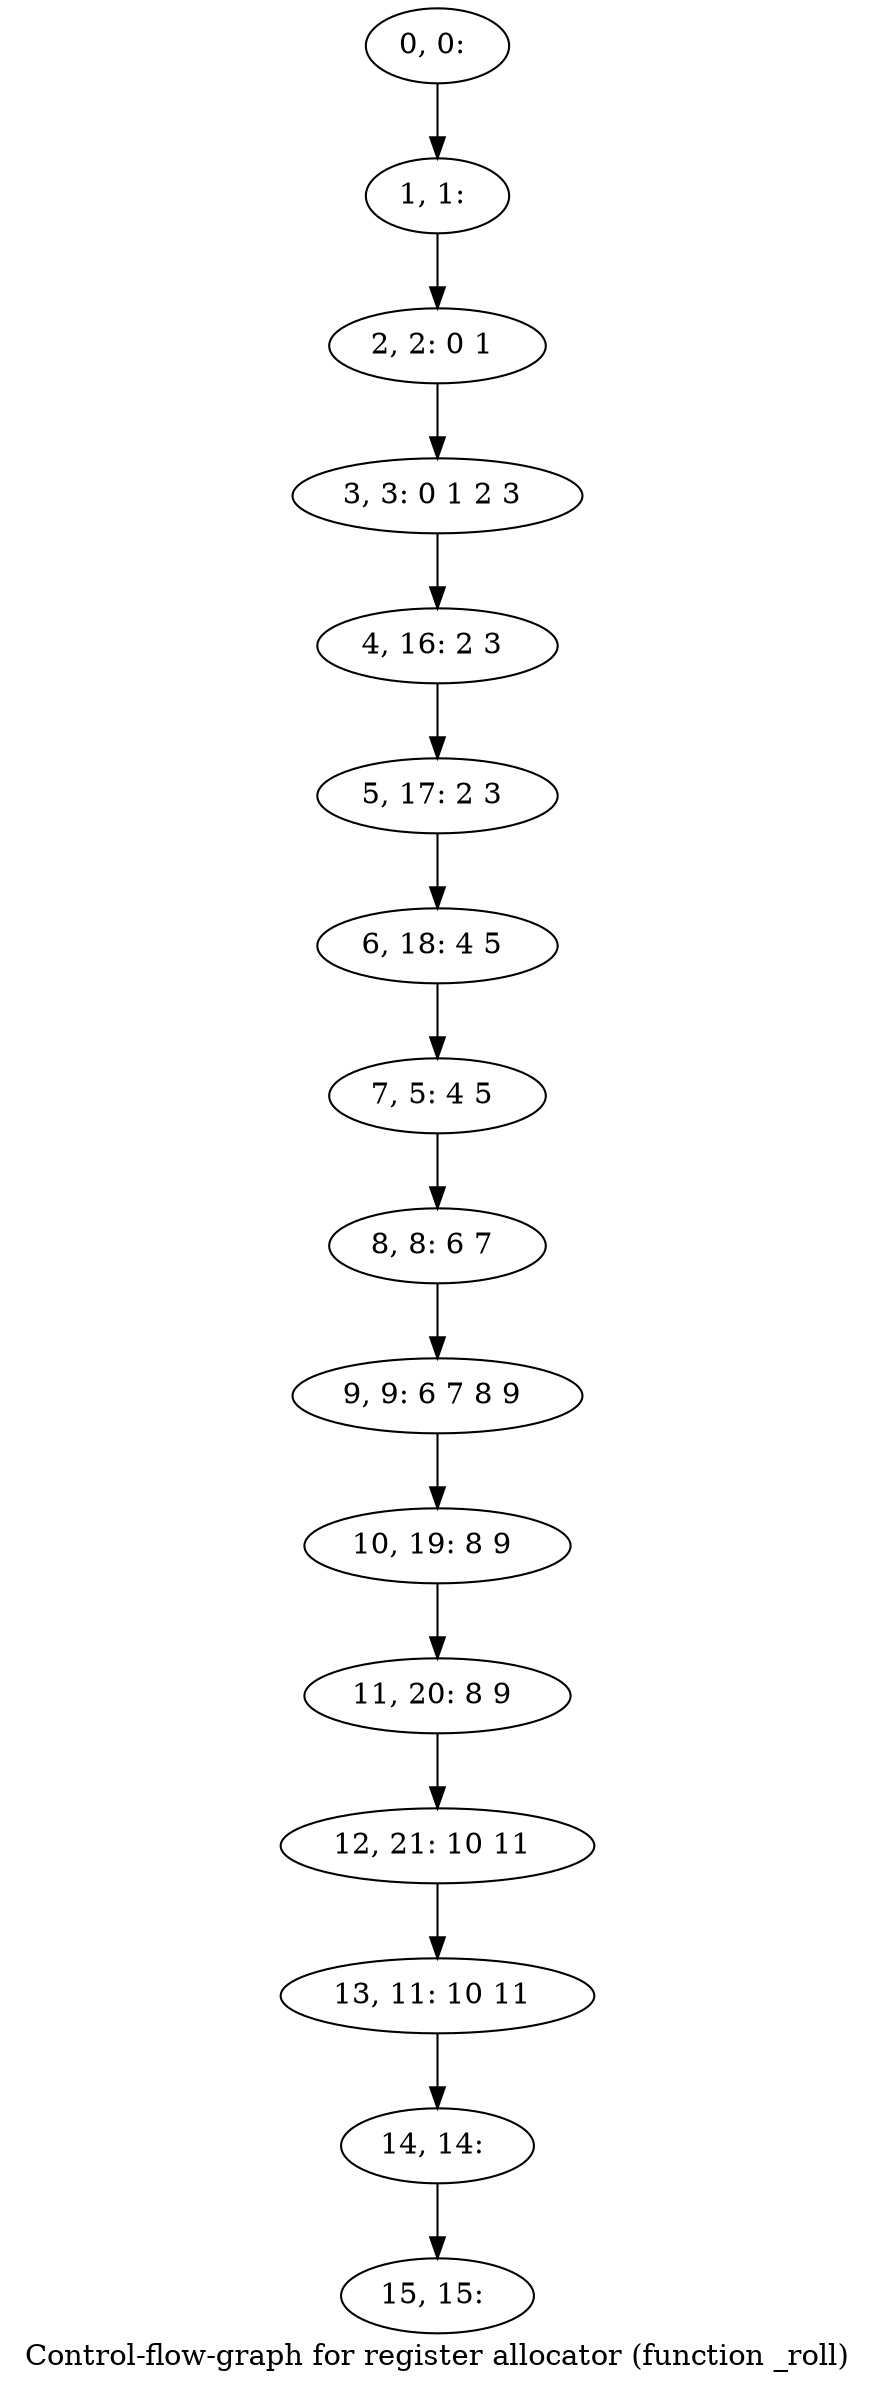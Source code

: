 digraph G {
graph [label="Control-flow-graph for register allocator (function _roll)"]
0[label="0, 0: "];
1[label="1, 1: "];
2[label="2, 2: 0 1 "];
3[label="3, 3: 0 1 2 3 "];
4[label="4, 16: 2 3 "];
5[label="5, 17: 2 3 "];
6[label="6, 18: 4 5 "];
7[label="7, 5: 4 5 "];
8[label="8, 8: 6 7 "];
9[label="9, 9: 6 7 8 9 "];
10[label="10, 19: 8 9 "];
11[label="11, 20: 8 9 "];
12[label="12, 21: 10 11 "];
13[label="13, 11: 10 11 "];
14[label="14, 14: "];
15[label="15, 15: "];
0->1 ;
1->2 ;
2->3 ;
3->4 ;
4->5 ;
5->6 ;
6->7 ;
7->8 ;
8->9 ;
9->10 ;
10->11 ;
11->12 ;
12->13 ;
13->14 ;
14->15 ;
}
